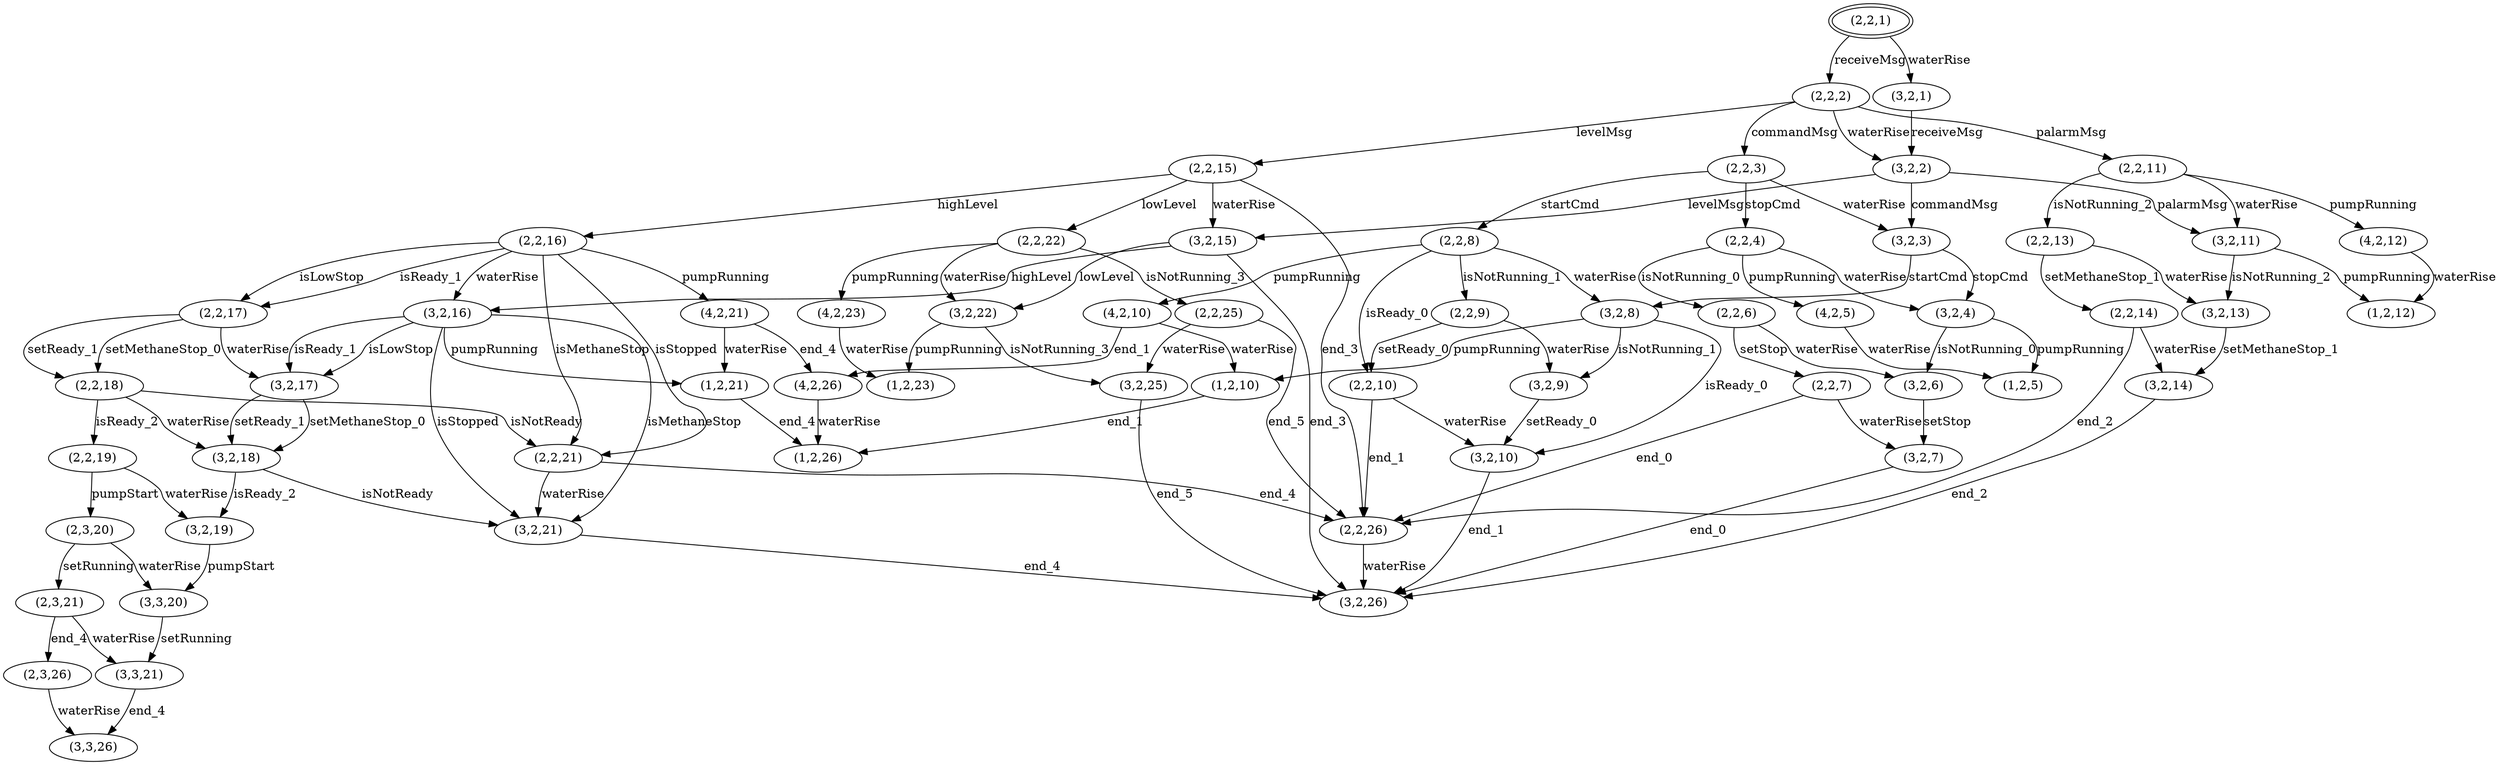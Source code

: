 digraph G {
center = TRUE;
mclimit = 10.0;
nodesep = 0.05;
node [ width=0.25, height=0.25, label="" ];
s0 [ peripheries=2 ];
s0 [label="(2,2,1)"];
s1 [label="(3,2,1)"];
s2 [label="(2,2,2)"];
s3 [label="(3,2,2)"];
s4 [label="(2,2,15)"];
s5 [label="(2,2,11)"];
s6 [label="(2,2,3)"];
s7 [label="(3,2,15)"];
s8 [label="(3,2,11)"];
s9 [label="(3,2,3)"];
s10 [label="(2,2,22)"];
s11 [label="(2,2,16)"];
s12 [label="(2,2,26)"];
s13 [label="(2,2,13)"];
s14 [label="(4,2,12)"];
s15 [label="(2,2,8)"];
s16 [label="(2,2,4)"];
s17 [label="(3,2,22)"];
s18 [label="(3,2,16)"];
s19 [label="(3,2,26)"];
s20 [label="(3,2,13)"];
s21 [label="(1,2,12)"];
s22 [label="(3,2,8)"];
s23 [label="(3,2,4)"];
s24 [label="(2,2,25)"];
s25 [label="(4,2,23)"];
s26 [label="(2,2,21)"];
s27 [label="(2,2,17)"];
s28 [label="(4,2,21)"];
s29 [label="(2,2,14)"];
s30 [label="(2,2,10)"];
s31 [label="(2,2,9)"];
s32 [label="(4,2,10)"];
s33 [label="(2,2,6)"];
s34 [label="(4,2,5)"];
s35 [label="(3,2,25)"];
s36 [label="(1,2,23)"];
s37 [label="(3,2,21)"];
s38 [label="(3,2,17)"];
s39 [label="(1,2,21)"];
s40 [label="(3,2,14)"];
s41 [label="(3,2,10)"];
s42 [label="(3,2,9)"];
s43 [label="(1,2,10)"];
s44 [label="(3,2,6)"];
s45 [label="(1,2,5)"];
s46 [label="(2,2,18)"];
s47 [label="(4,2,26)"];
s48 [label="(2,2,7)"];
s49 [label="(3,2,18)"];
s50 [label="(1,2,26)"];
s51 [label="(3,2,7)"];
s52 [label="(2,2,19)"];
s53 [label="(3,2,19)"];
s54 [label="(2,3,20)"];
s55 [label="(3,3,20)"];
s56 [label="(2,3,21)"];
s57 [label="(3,3,21)"];
s58 [label="(2,3,26)"];
s59 [label="(3,3,26)"];
s0->s1[label="waterRise"];
s0->s2[label="receiveMsg"];
s1->s3[label="receiveMsg"];
s2->s3[label="waterRise"];
s2->s4[label="levelMsg"];
s2->s5[label="palarmMsg"];
s2->s6[label="commandMsg"];
s3->s7[label="levelMsg"];
s3->s8[label="palarmMsg"];
s3->s9[label="commandMsg"];
s4->s7[label="waterRise"];
s4->s10[label="lowLevel"];
s4->s11[label="highLevel"];
s4->s12[label="end_3"];
s5->s8[label="waterRise"];
s5->s13[label="isNotRunning_2"];
s5->s14[label="pumpRunning"];
s6->s9[label="waterRise"];
s6->s15[label="startCmd"];
s6->s16[label="stopCmd"];
s7->s17[label="lowLevel"];
s7->s18[label="highLevel"];
s7->s19[label="end_3"];
s8->s20[label="isNotRunning_2"];
s8->s21[label="pumpRunning"];
s9->s22[label="startCmd"];
s9->s23[label="stopCmd"];
s10->s17[label="waterRise"];
s10->s24[label="isNotRunning_3"];
s10->s25[label="pumpRunning"];
s11->s18[label="waterRise"];
s11->s26[label="isMethaneStop"];
s11->s26[label="isStopped"];
s11->s27[label="isLowStop"];
s11->s27[label="isReady_1"];
s11->s28[label="pumpRunning"];
s12->s19[label="waterRise"];
s13->s20[label="waterRise"];
s13->s29[label="setMethaneStop_1"];
s14->s21[label="waterRise"];
s15->s22[label="waterRise"];
s15->s30[label="isReady_0"];
s15->s31[label="isNotRunning_1"];
s15->s32[label="pumpRunning"];
s16->s23[label="waterRise"];
s16->s33[label="isNotRunning_0"];
s16->s34[label="pumpRunning"];
s17->s35[label="isNotRunning_3"];
s17->s36[label="pumpRunning"];
s18->s37[label="isMethaneStop"];
s18->s37[label="isStopped"];
s18->s38[label="isLowStop"];
s18->s38[label="isReady_1"];
s18->s39[label="pumpRunning"];
s20->s40[label="setMethaneStop_1"];
s22->s41[label="isReady_0"];
s22->s42[label="isNotRunning_1"];
s22->s43[label="pumpRunning"];
s23->s44[label="isNotRunning_0"];
s23->s45[label="pumpRunning"];
s24->s35[label="waterRise"];
s24->s12[label="end_5"];
s25->s36[label="waterRise"];
s26->s37[label="waterRise"];
s26->s12[label="end_4"];
s27->s38[label="waterRise"];
s27->s46[label="setMethaneStop_0"];
s27->s46[label="setReady_1"];
s28->s39[label="waterRise"];
s28->s47[label="end_4"];
s29->s40[label="waterRise"];
s29->s12[label="end_2"];
s30->s41[label="waterRise"];
s30->s12[label="end_1"];
s31->s42[label="waterRise"];
s31->s30[label="setReady_0"];
s32->s43[label="waterRise"];
s32->s47[label="end_1"];
s33->s44[label="waterRise"];
s33->s48[label="setStop"];
s34->s45[label="waterRise"];
s35->s19[label="end_5"];
s37->s19[label="end_4"];
s38->s49[label="setMethaneStop_0"];
s38->s49[label="setReady_1"];
s39->s50[label="end_4"];
s40->s19[label="end_2"];
s41->s19[label="end_1"];
s42->s41[label="setReady_0"];
s43->s50[label="end_1"];
s44->s51[label="setStop"];
s46->s49[label="waterRise"];
s46->s26[label="isNotReady"];
s46->s52[label="isReady_2"];
s47->s50[label="waterRise"];
s48->s51[label="waterRise"];
s48->s12[label="end_0"];
s49->s37[label="isNotReady"];
s49->s53[label="isReady_2"];
s51->s19[label="end_0"];
s52->s53[label="waterRise"];
s52->s54[label="pumpStart"];
s53->s55[label="pumpStart"];
s54->s55[label="waterRise"];
s54->s56[label="setRunning"];
s55->s57[label="setRunning"];
s56->s57[label="waterRise"];
s56->s58[label="end_4"];
s57->s59[label="end_4"];
s58->s59[label="waterRise"];
}
